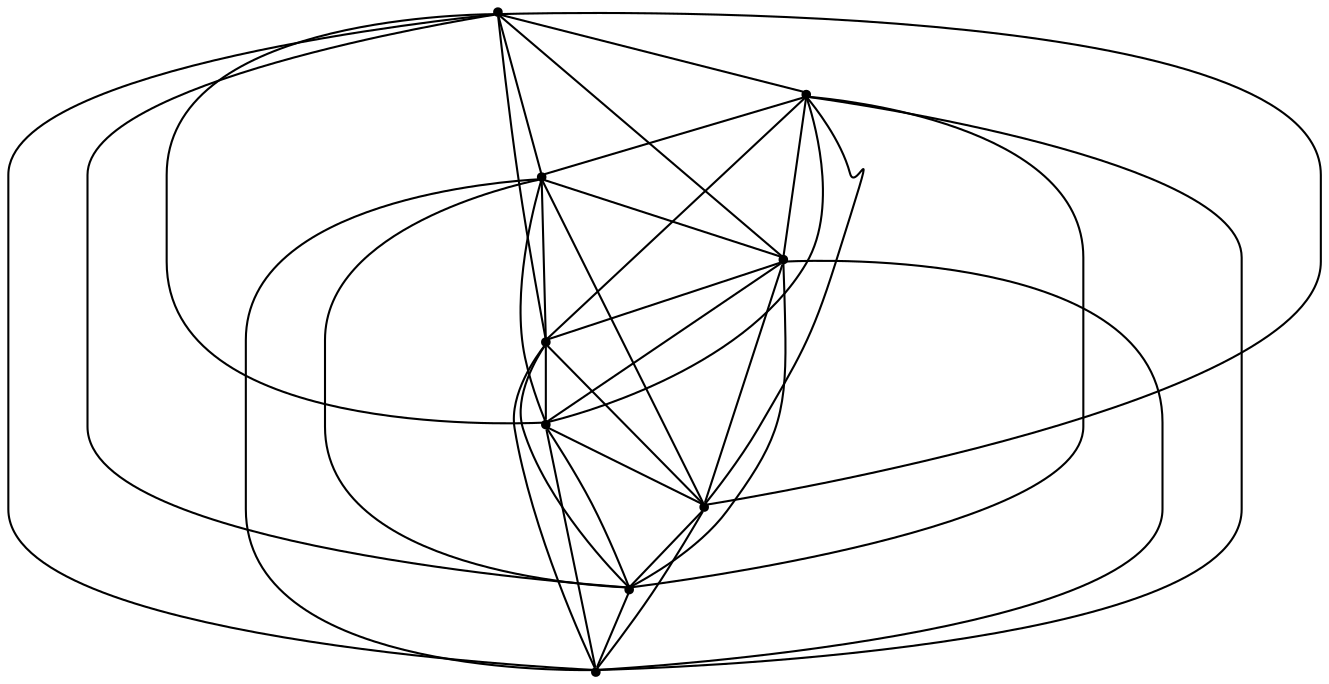 graph {
  node [shape=point,comment="{\"directed\":false,\"doi\":\"10.1007/978-3-030-35802-0_7\",\"figure\":\"2 (2)\"}"]

  v0 [pos="1321.0385676429346,311.99900756046395"]
  v1 [pos="1619.541390694323,550.7975826292904"]
  v2 [pos="1321.0385676429346,610.4971946026777"]
  v3 [pos="1420.5398160040831,491.09718375887803"]
  v4 [pos="1520.0410643652313,550.7975826292904"]
  v5 [pos="1321.0385676429346,789.5983912139147"]
  v6 [pos="1022.5347907652808,550.7975826292903"]
  v7 [pos="1122.036070920638,550.7975826292903"]
  v8 [pos="1221.5373192817865,550.7975826292903"]

  v0 -- v5 [id="-1",pos="1321.0385676429346,311.99900756046395 1520.0420817799145,252.29959429844666 1649.3918605852941,401.5465218656211 1649.3918605852941,555.7775121166467 1649.3918605852941,710.0002359746827 1520.0420817799145,869.1986289483036 1321.0385676429346,789.5983912139147"]
  v6 -- v7 [id="-2",pos="1022.5347907652808,550.7975826292903 1122.036070920638,550.7975826292903 1122.036070920638,550.7975826292903 1122.036070920638,550.7975826292903"]
  v7 -- v8 [id="-3",pos="1122.036070920638,550.7975826292903 1221.5373192817865,550.7975826292903 1221.5373192817865,550.7975826292903 1221.5373192817865,550.7975826292903"]
  v8 -- v4 [id="-4",pos="1221.5373192817865,550.7975826292903 1520.0410643652313,550.7975826292904 1520.0410643652313,550.7975826292904 1520.0410643652313,550.7975826292904"]
  v8 -- v3 [id="-5",pos="1221.5373192817865,550.7975826292903 1420.5398160040831,491.09718375887803 1420.5398160040831,491.09718375887803 1420.5398160040831,491.09718375887803"]
  v8 -- v0 [id="-6",pos="1221.5373192817865,550.7975826292903 1321.0385676429346,311.99900756046395 1321.0385676429346,311.99900756046395 1321.0385676429346,311.99900756046395"]
  v8 -- v2 [id="-7",pos="1221.5373192817865,550.7975826292903 1321.0385676429346,610.4971946026777 1321.0385676429346,610.4971946026777 1321.0385676429346,610.4971946026777"]
  v5 -- v6 [id="-8",pos="1321.0385676429346,789.5983912139147 1022.5347907652808,550.7975826292903 1022.5347907652808,550.7975826292903 1022.5347907652808,550.7975826292903"]
  v5 -- v1 [id="-9",pos="1321.0385676429346,789.5983912139147 1619.541390694323,550.7975826292904 1619.541390694323,550.7975826292904 1619.541390694323,550.7975826292904"]
  v2 -- v3 [id="-10",pos="1321.0385676429346,610.4971946026777 1420.5398160040831,491.09718375887803 1420.5398160040831,491.09718375887803 1420.5398160040831,491.09718375887803"]
  v0 -- v7 [id="-11",pos="1321.0385676429346,311.99900756046395 1122.036070920638,550.7975826292903 1122.036070920638,550.7975826292903 1122.036070920638,550.7975826292903"]
  v0 -- v4 [id="-12",pos="1321.0385676429346,311.99900756046395 1520.0410643652313,550.7975826292904 1520.0410643652313,550.7975826292904 1520.0410643652313,550.7975826292904"]
  v0 -- v1 [id="-13",pos="1321.0385676429346,311.99900756046395 1619.541390694323,550.7975826292904 1619.541390694323,550.7975826292904 1619.541390694323,550.7975826292904"]
  v5 -- v2 [id="-14",pos="1321.0385676429346,789.5983912139147 1321.0385676429346,610.4971946026777 1321.0385676429346,610.4971946026777 1321.0385676429346,610.4971946026777"]
  v5 -- v3 [id="-15",pos="1321.0385676429346,789.5983912139147 1420.5398160040831,491.09718375887803 1420.5398160040831,491.09718375887803 1420.5398160040831,491.09718375887803"]
  v5 -- v4 [id="-16",pos="1321.0385676429346,789.5983912139147 1520.0410643652313,550.7975826292904 1520.0410643652313,550.7975826292904 1520.0410643652313,550.7975826292904"]
  v5 -- v7 [id="-17",pos="1321.0385676429346,789.5983912139147 1122.036070920638,550.7975826292903 1122.036070920638,550.7975826292903 1122.036070920638,550.7975826292903"]
  v5 -- v8 [id="-18",pos="1321.0385676429346,789.5983912139147 1221.5373192817865,550.7975826292903 1221.5373192817865,550.7975826292903 1221.5373192817865,550.7975826292903"]
  v2 -- v0 [id="-19",pos="1321.0385676429346,610.4971946026777 1321.0385676429346,311.99900756046395 1321.0385676429346,311.99900756046395 1321.0385676429346,311.99900756046395"]
  v3 -- v4 [id="-20",pos="1420.5398160040831,491.09718375887803 1520.0410643652313,550.7975826292904 1520.0410643652313,550.7975826292904 1520.0410643652313,550.7975826292904"]
  v3 -- v0 [id="-21",pos="1420.5398160040831,491.09718375887803 1321.0385676429346,311.99900756046395 1321.0385676429346,311.99900756046395 1321.0385676429346,311.99900756046395"]
  v4 -- v1 [id="-22",pos="1520.0410643652313,550.7975826292904 1619.541390694323,550.7975826292904 1619.541390694323,550.7975826292904 1619.541390694323,550.7975826292904"]
  v6 -- v2 [id="-23",pos="1022.5347907652808,550.7975826292903 1141.940263074765,603.863724218437 1241.439476606547,623.762490041016 1321.0385676429346,610.4971946026777"]
  v6 -- v8 [id="-24",pos="1022.5347907652808,550.7975826292903 1122.9999441561029,490.509761155525 1148.4997898908098,478.6913626862462 1171.5035358772034,476.5160295772715 1194.5155483578976,474.34069646829687 1215.0396004077438,481.80016232663706 1221.5373192817865,550.7975826292903"]
  v1 -- v8 [id="-25",pos="1619.541390694323,550.7975826292904 1594.3834280873687,699.4571511807502 1517.4128278849416,774.376488245719 1463.537540990393,816.9202428172257 1409.6664509314123,859.4639973887325 1378.8948710158782,869.6321694667774 1349.0443057422806,872.94931400432 1319.193740468683,876.2664585418623 1290.2640626601865,872.7326073327214 1255.9044426876305,851.0627668121676 1221.536556220774,829.3970594881087 1181.7342764006191,789.595394646456 1151.8879079625895,746.4807184637558 1122.0372155121565,703.3618772907416 1102.1383647851162,656.9300565704989 1092.9701867214326,621.174791097148 1083.7979389990162,585.427855604425 1085.3647576110925,560.353342162099 1090.5030832915893,543.4675176150532 1095.637212136518,526.5775598715128 1104.3428480498671,517.8720942391195 1114.9153127299915,511.02942847306394 1125.483707751383,504.190895903503 1137.9273252106857,499.2151632002799 1153.1631100911034,499.2151632002799 1168.394698135953,499.2151632002799 1186.4309169317862,504.190895903503 1221.5373192817865,550.7975826292903"]
  v6 -- v1 [id="-26",pos="1022.5347907652808,550.7975826292903 1024.742612421961,435.78503140069745 1080.088953771533,382.30216822342845 1125.1753039255482,341.2586368042174 1170.2658509151315,300.2151053850064 1205.088013038022,271.61084213621496 1234.5260166575954,253.15821817948972 1263.9599506184363,234.71379702811555 1288.001205227989,226.42088799353064 1310.600656054659,224.7623316216691 1333.1959100457614,223.10377524980743 1354.3367697472772,228.07950795303066 1382.7371375668563,241.1397729998679 1411.1375053864356,254.20003804670512 1446.7931844885102,275.34063865302335 1496.647012671008,320.1138394137661 1546.5049105122384,364.8912369586419 1610.5567605983242,433.29716504908583 1619.541390694323,550.7975826292904"]
  v6 -- v4 [id="-27",pos="1022.5347907652808,550.7975826292903 1040.9076784386157,461.9055614943719 1097.5041680801285,402.20509903632126 1147.9788735730287,354.7355916453578 1198.4535790659288,307.26195105789964 1242.8147669045172,272.02339873402343 1279.9207706374455,256.06277432540446 1317.0266471935386,240.10208632914714 1346.8731428084034,243.41926266050882 1395.6934048496396,279.5912179281628 1444.5136668908758,315.76317319581676 1512.3036256997505,384.79003457504007 1520.0410643652313,550.7975826292904"]
  v1 -- v7 [id="-28",pos="1619.541390694323,550.7975826292904 1539.9413140374609,729.8990971787193 1473.880833013134,779.3522209489422 1428.8278031899922,809.4733037236465 1383.7747733668507,839.5860883115422 1359.7293219217302,850.3668319039194 1337.3381867514381,853.0588781623687 1314.9513755935498,855.7551212049511 1294.227274381626,850.3668319039194 1268.5689663100159,831.8099242202512 1242.9106582384056,813.2488833400884 1212.3224673195123,781.5233572737836 1183.7679611754334,739.1254727447202 1155.2050613602185,696.7317214121515 1128.6716494842497,643.665611616824 1120.37870240176,607.1810595188947 1112.089952154838,570.6965392147845 1122.0372155121565,550.7977733922055 1122.036070920638,550.7975826292903"]
  v7 -- v4 [id="-29",pos="1122.036070920638,550.7975826292903 1122.0372155121565,590.5953050373635 1161.8394953323113,660.2472011080413 1198.320297742434,714.9718990690496 1234.8051698112893,769.6966288238772 1267.9730156593512,809.4982936655297 1297.8235809329487,826.0799149505663 1327.6741462065463,842.6615362356029 1354.207558082515,836.0313803570127 1397.3227944647306,802.8640045904449 1440.442100505679,769.6966288238772 1500.1433582297095,709.9961663658264 1520.0410643652313,550.7975826292904"]
  v3 -- v6 [id="-30",pos="1420.5398160040831,491.09718375887803 1430.2071631466952,377.3264355202052 1396.6267556446094,323.8477055394309 1365.3259929169935,294.20581920755706 1334.0210333538093,264.5639964633217 1305.0038578825606,258.75901736798687 1241.9854467609011,304.6740613511165 1178.9671628160772,350.5891689218846 1081.9557825383079,448.2243631587555 1022.5347907652808,550.7975826292903"]
  v4 -- v2 [id="-31",pos="1520.0410643652313,550.7975826292904 1466.9751308511416,577.3306375269541 1400.6395663318533,597.2294033495331 1321.0385676429346,610.4971946026777"]
  v1 -- v3 [id="-32",pos="1619.541390694323,550.7975826292904 1553.2098004511408,510.99591778763784 1486.8742359318526,491.0971201712397 1420.5398160040831,491.09718375887803"]
  v1 -- v2 [id="-33",pos="1619.541390694323,550.7975826292904 1500.1431038760388,603.863724218437 1400.6396935086887,623.762490041016 1321.0385676429346,610.4971946026777"]
  v7 -- v3 [id="-34",pos="1122.036070920638,550.7975826292903 1161.8391138018053,510.99591778763784 1261.3383273335871,491.0971201712397 1420.5398160040831,491.09718375887803"]
  v6 -- v0 [id="-35",pos="1022.5347907652808,550.7975826292903 1321.0385676429346,311.99900756046395 1321.0385676429346,311.99900756046395 1321.0385676429346,311.99900756046395"]
  v7 -- v2 [id="-36",pos="1122.036070920638,550.7975826292903 1175.107854569156,577.3306375269541 1241.4393494297115,597.2294033495331 1321.0385676429346,610.4971946026777"]
}